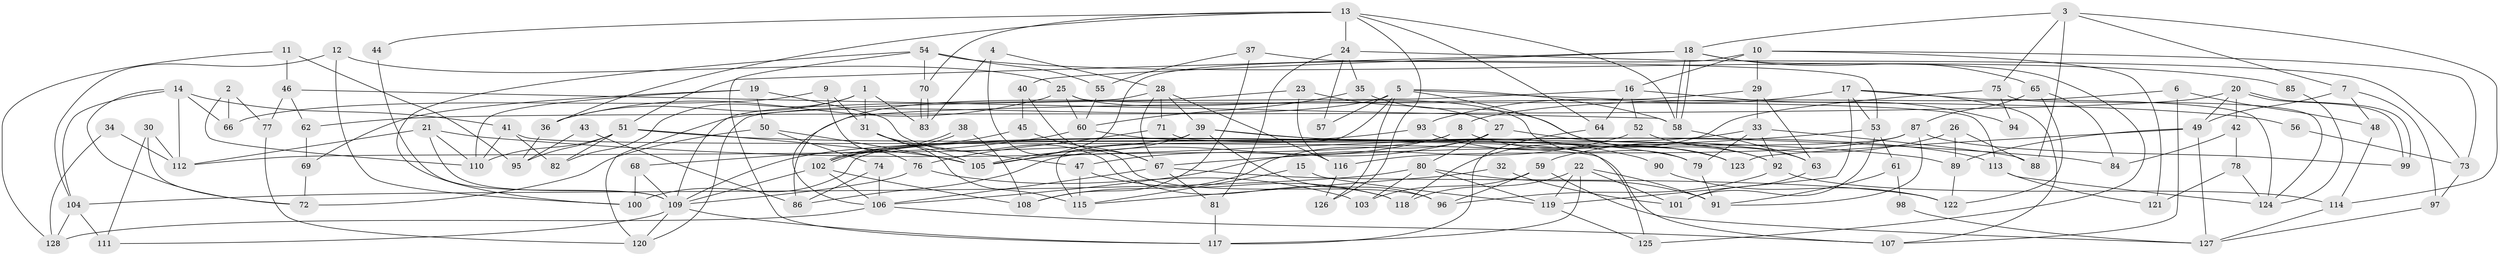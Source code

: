 // Generated by graph-tools (version 1.1) at 2025/49/03/09/25 04:49:30]
// undirected, 128 vertices, 256 edges
graph export_dot {
graph [start="1"]
  node [color=gray90,style=filled];
  1;
  2;
  3;
  4;
  5;
  6;
  7;
  8;
  9;
  10;
  11;
  12;
  13;
  14;
  15;
  16;
  17;
  18;
  19;
  20;
  21;
  22;
  23;
  24;
  25;
  26;
  27;
  28;
  29;
  30;
  31;
  32;
  33;
  34;
  35;
  36;
  37;
  38;
  39;
  40;
  41;
  42;
  43;
  44;
  45;
  46;
  47;
  48;
  49;
  50;
  51;
  52;
  53;
  54;
  55;
  56;
  57;
  58;
  59;
  60;
  61;
  62;
  63;
  64;
  65;
  66;
  67;
  68;
  69;
  70;
  71;
  72;
  73;
  74;
  75;
  76;
  77;
  78;
  79;
  80;
  81;
  82;
  83;
  84;
  85;
  86;
  87;
  88;
  89;
  90;
  91;
  92;
  93;
  94;
  95;
  96;
  97;
  98;
  99;
  100;
  101;
  102;
  103;
  104;
  105;
  106;
  107;
  108;
  109;
  110;
  111;
  112;
  113;
  114;
  115;
  116;
  117;
  118;
  119;
  120;
  121;
  122;
  123;
  124;
  125;
  126;
  127;
  128;
  1 -- 31;
  1 -- 82;
  1 -- 36;
  1 -- 83;
  2 -- 77;
  2 -- 110;
  2 -- 66;
  3 -- 88;
  3 -- 18;
  3 -- 7;
  3 -- 75;
  3 -- 114;
  4 -- 83;
  4 -- 28;
  4 -- 96;
  5 -- 123;
  5 -- 58;
  5 -- 56;
  5 -- 57;
  5 -- 115;
  5 -- 120;
  5 -- 126;
  6 -- 48;
  6 -- 107;
  6 -- 8;
  7 -- 49;
  7 -- 48;
  7 -- 97;
  8 -- 105;
  8 -- 86;
  8 -- 123;
  9 -- 66;
  9 -- 31;
  9 -- 76;
  10 -- 105;
  10 -- 73;
  10 -- 16;
  10 -- 29;
  10 -- 121;
  11 -- 128;
  11 -- 95;
  11 -- 46;
  12 -- 104;
  12 -- 25;
  12 -- 100;
  13 -- 24;
  13 -- 36;
  13 -- 44;
  13 -- 58;
  13 -- 64;
  13 -- 70;
  13 -- 126;
  14 -- 112;
  14 -- 104;
  14 -- 41;
  14 -- 66;
  14 -- 72;
  15 -- 119;
  15 -- 115;
  16 -- 120;
  16 -- 52;
  16 -- 64;
  16 -- 94;
  17 -- 93;
  17 -- 53;
  17 -- 107;
  17 -- 119;
  17 -- 124;
  18 -- 58;
  18 -- 58;
  18 -- 125;
  18 -- 40;
  18 -- 51;
  18 -- 65;
  19 -- 69;
  19 -- 118;
  19 -- 50;
  19 -- 110;
  20 -- 99;
  20 -- 99;
  20 -- 42;
  20 -- 49;
  20 -- 62;
  21 -- 109;
  21 -- 110;
  21 -- 84;
  21 -- 112;
  22 -- 91;
  22 -- 117;
  22 -- 101;
  22 -- 118;
  22 -- 119;
  23 -- 106;
  23 -- 116;
  23 -- 27;
  24 -- 35;
  24 -- 81;
  24 -- 57;
  24 -- 73;
  25 -- 79;
  25 -- 113;
  25 -- 36;
  25 -- 60;
  26 -- 89;
  26 -- 59;
  26 -- 88;
  27 -- 80;
  27 -- 47;
  27 -- 92;
  27 -- 108;
  28 -- 109;
  28 -- 67;
  28 -- 39;
  28 -- 71;
  28 -- 116;
  29 -- 33;
  29 -- 63;
  29 -- 86;
  30 -- 112;
  30 -- 72;
  30 -- 111;
  31 -- 105;
  31 -- 115;
  31 -- 47;
  32 -- 115;
  32 -- 101;
  33 -- 92;
  33 -- 102;
  33 -- 79;
  33 -- 88;
  34 -- 112;
  34 -- 128;
  35 -- 92;
  35 -- 60;
  36 -- 95;
  37 -- 53;
  37 -- 108;
  37 -- 55;
  38 -- 102;
  38 -- 102;
  38 -- 108;
  39 -- 96;
  39 -- 90;
  39 -- 105;
  39 -- 112;
  39 -- 113;
  40 -- 67;
  40 -- 45;
  41 -- 110;
  41 -- 82;
  41 -- 107;
  42 -- 78;
  42 -- 84;
  43 -- 86;
  43 -- 95;
  44 -- 109;
  45 -- 102;
  45 -- 67;
  46 -- 58;
  46 -- 62;
  46 -- 77;
  47 -- 115;
  47 -- 118;
  48 -- 114;
  49 -- 89;
  49 -- 123;
  49 -- 127;
  50 -- 74;
  50 -- 72;
  50 -- 105;
  51 -- 105;
  51 -- 82;
  51 -- 89;
  51 -- 95;
  51 -- 110;
  52 -- 63;
  52 -- 106;
  53 -- 101;
  53 -- 67;
  53 -- 61;
  54 -- 100;
  54 -- 70;
  54 -- 55;
  54 -- 85;
  54 -- 117;
  55 -- 60;
  56 -- 73;
  58 -- 63;
  59 -- 103;
  59 -- 96;
  59 -- 127;
  60 -- 68;
  60 -- 79;
  61 -- 91;
  61 -- 98;
  62 -- 69;
  63 -- 101;
  64 -- 117;
  65 -- 87;
  65 -- 84;
  65 -- 122;
  67 -- 106;
  67 -- 81;
  67 -- 122;
  68 -- 109;
  68 -- 100;
  69 -- 72;
  70 -- 83;
  70 -- 83;
  71 -- 76;
  71 -- 125;
  73 -- 97;
  74 -- 86;
  74 -- 106;
  75 -- 118;
  75 -- 94;
  75 -- 124;
  76 -- 109;
  76 -- 103;
  77 -- 120;
  78 -- 124;
  78 -- 121;
  79 -- 91;
  80 -- 119;
  80 -- 91;
  80 -- 103;
  80 -- 104;
  81 -- 117;
  85 -- 124;
  87 -- 116;
  87 -- 100;
  87 -- 91;
  87 -- 99;
  89 -- 122;
  90 -- 122;
  92 -- 114;
  92 -- 96;
  93 -- 109;
  93 -- 123;
  97 -- 127;
  98 -- 127;
  102 -- 106;
  102 -- 108;
  102 -- 109;
  104 -- 111;
  104 -- 128;
  106 -- 107;
  106 -- 128;
  109 -- 117;
  109 -- 111;
  109 -- 120;
  113 -- 124;
  113 -- 121;
  114 -- 127;
  116 -- 126;
  119 -- 125;
}
